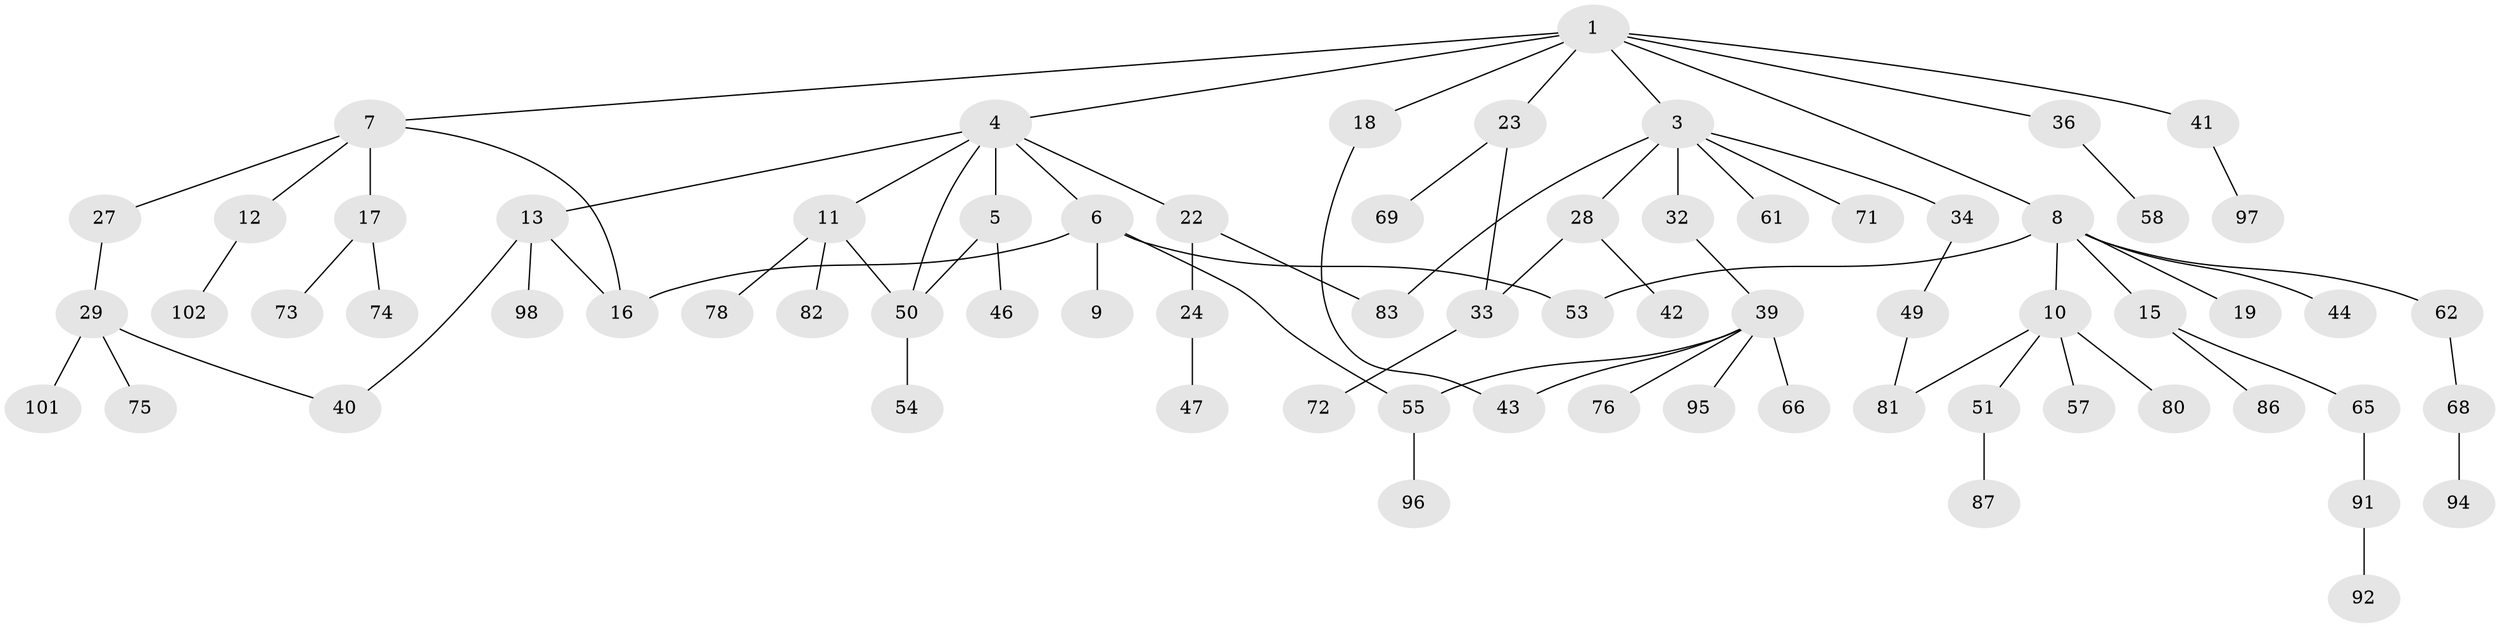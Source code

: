 // original degree distribution, {5: 0.049019607843137254, 7: 0.0196078431372549, 3: 0.1568627450980392, 4: 0.0784313725490196, 6: 0.00980392156862745, 1: 0.4019607843137255, 2: 0.28431372549019607}
// Generated by graph-tools (version 1.1) at 2025/41/03/06/25 10:41:26]
// undirected, 71 vertices, 81 edges
graph export_dot {
graph [start="1"]
  node [color=gray90,style=filled];
  1 [super="+2"];
  3 [super="+26"];
  4 [super="+59"];
  5 [super="+25"];
  6 [super="+88"];
  7 [super="+20"];
  8 [super="+14"];
  9;
  10 [super="+89"];
  11 [super="+30"];
  12 [super="+31"];
  13 [super="+90"];
  15 [super="+21"];
  16 [super="+37"];
  17 [super="+67"];
  18;
  19;
  22 [super="+35"];
  23 [super="+84"];
  24 [super="+38"];
  27;
  28;
  29 [super="+63"];
  32;
  33 [super="+45"];
  34 [super="+48"];
  36;
  39 [super="+64"];
  40;
  41 [super="+77"];
  42;
  43 [super="+99"];
  44;
  46;
  47;
  49 [super="+56"];
  50 [super="+52"];
  51;
  53 [super="+60"];
  54;
  55 [super="+93"];
  57;
  58;
  61;
  62;
  65 [super="+70"];
  66;
  68 [super="+79"];
  69;
  71;
  72;
  73;
  74;
  75;
  76;
  78;
  80;
  81 [super="+85"];
  82 [super="+100"];
  83;
  86;
  87;
  91;
  92;
  94;
  95;
  96;
  97;
  98;
  101;
  102;
  1 -- 3;
  1 -- 4;
  1 -- 18;
  1 -- 41;
  1 -- 36;
  1 -- 7;
  1 -- 23;
  1 -- 8;
  3 -- 28;
  3 -- 61;
  3 -- 71;
  3 -- 32;
  3 -- 83;
  3 -- 34;
  4 -- 5;
  4 -- 6;
  4 -- 11;
  4 -- 13;
  4 -- 22;
  4 -- 50;
  5 -- 50;
  5 -- 46;
  6 -- 9;
  6 -- 53;
  6 -- 16;
  6 -- 55;
  7 -- 12;
  7 -- 17;
  7 -- 16;
  7 -- 27;
  8 -- 10;
  8 -- 15;
  8 -- 44;
  8 -- 62;
  8 -- 19;
  8 -- 53;
  10 -- 51;
  10 -- 57;
  10 -- 80;
  10 -- 81;
  11 -- 78;
  11 -- 82;
  11 -- 50;
  12 -- 102;
  13 -- 16;
  13 -- 40;
  13 -- 98;
  15 -- 65;
  15 -- 86;
  17 -- 73;
  17 -- 74;
  18 -- 43;
  22 -- 24;
  22 -- 83;
  23 -- 33;
  23 -- 69;
  24 -- 47;
  27 -- 29;
  28 -- 42;
  28 -- 33;
  29 -- 40;
  29 -- 101;
  29 -- 75;
  32 -- 39;
  33 -- 72;
  34 -- 49;
  36 -- 58;
  39 -- 43;
  39 -- 55;
  39 -- 66;
  39 -- 76;
  39 -- 95;
  41 -- 97;
  49 -- 81;
  50 -- 54;
  51 -- 87;
  55 -- 96;
  62 -- 68;
  65 -- 91;
  68 -- 94;
  91 -- 92;
}

